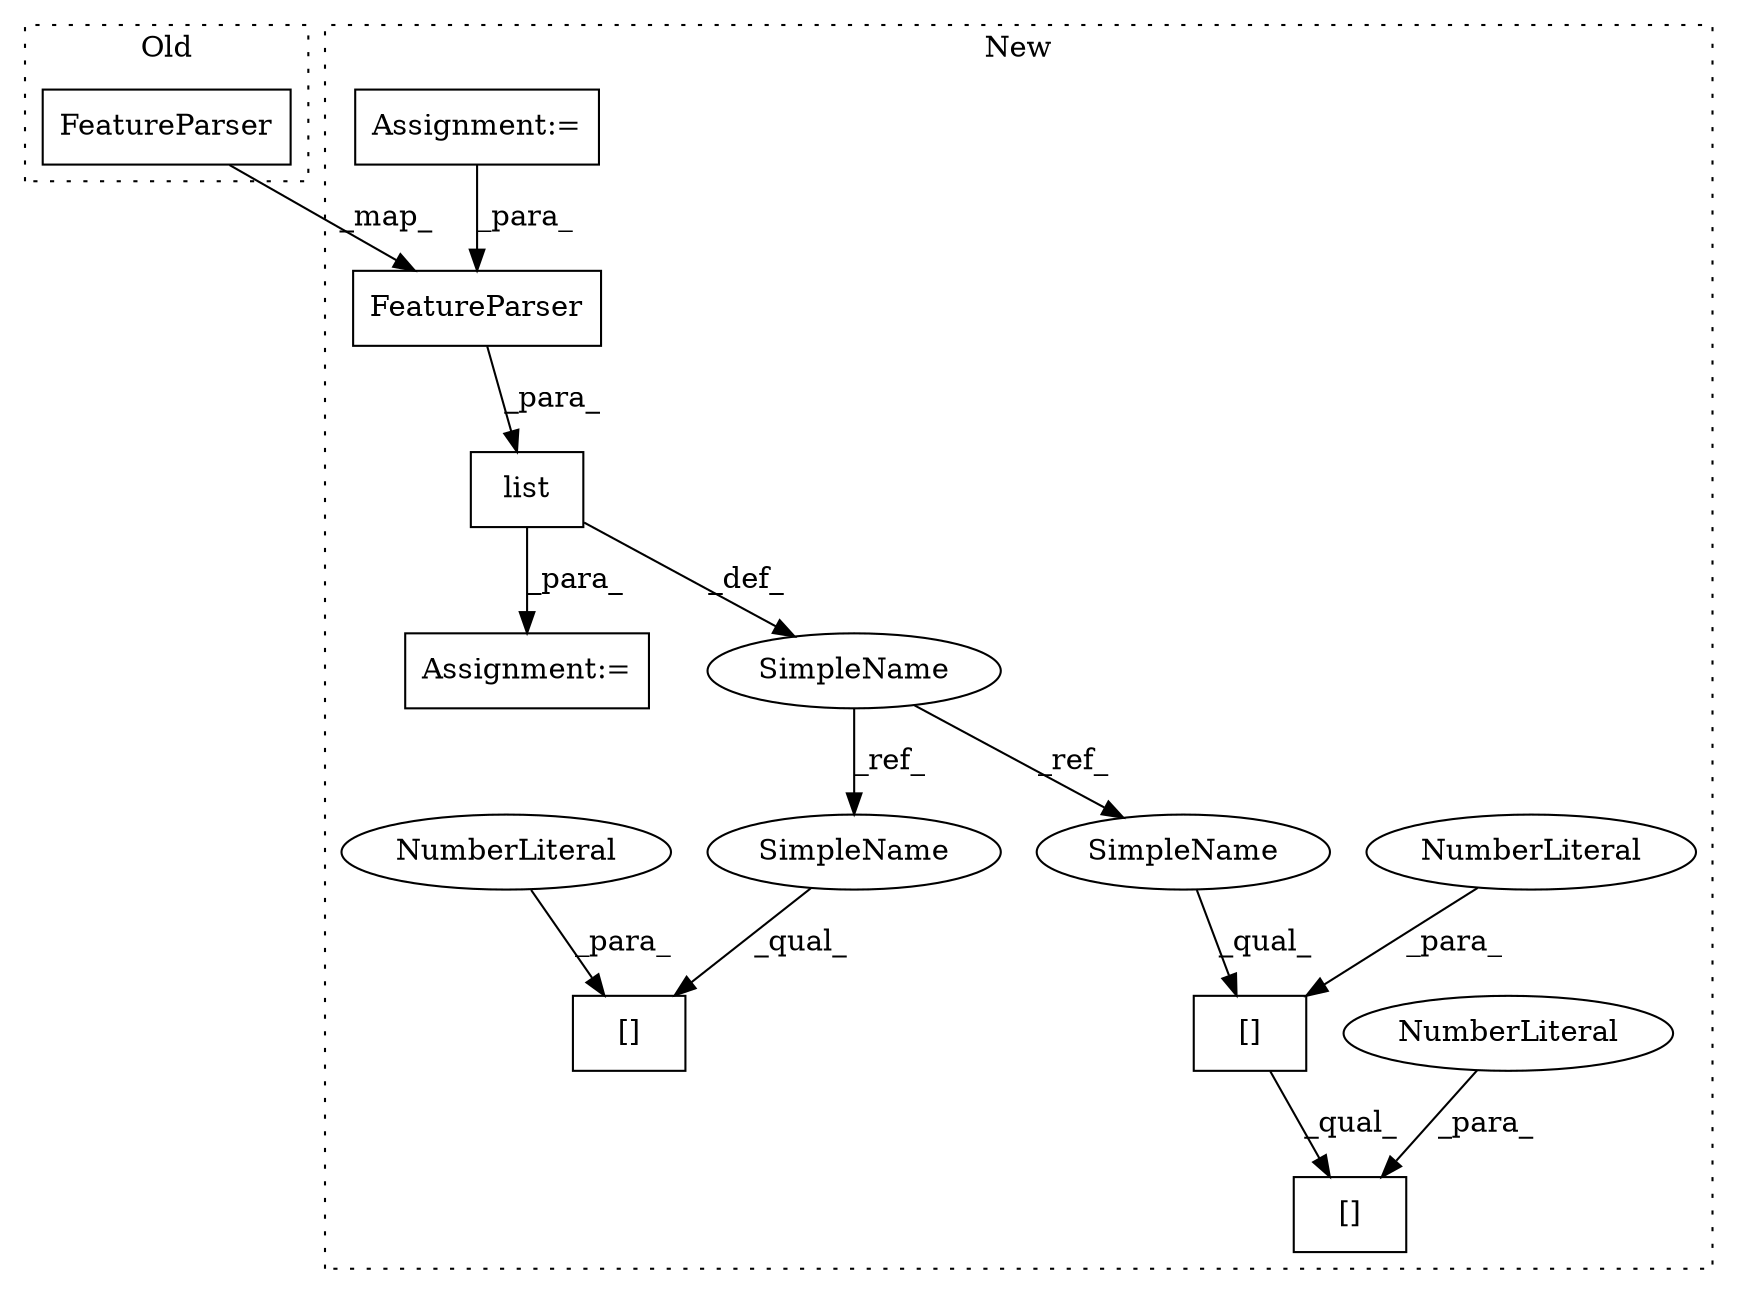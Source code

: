 digraph G {
subgraph cluster0 {
1 [label="FeatureParser" a="32" s="2828,2849" l="14,1" shape="box"];
label = "Old";
style="dotted";
}
subgraph cluster1 {
2 [label="FeatureParser" a="32" s="2900,2921" l="14,1" shape="box"];
3 [label="list" a="32" s="2895,2922" l="5,1" shape="box"];
4 [label="Assignment:=" a="7" s="2971" l="7" shape="box"];
5 [label="[]" a="2" s="3004,3016" l="11,1" shape="box"];
6 [label="NumberLiteral" a="34" s="3015" l="1" shape="ellipse"];
7 [label="[]" a="2" s="3004,3013" l="8,1" shape="box"];
8 [label="NumberLiteral" a="34" s="3012" l="1" shape="ellipse"];
9 [label="[]" a="2" s="2978,2987" l="8,1" shape="box"];
10 [label="NumberLiteral" a="34" s="2986" l="1" shape="ellipse"];
11 [label="SimpleName" a="42" s="2887" l="7" shape="ellipse"];
12 [label="Assignment:=" a="7" s="2874" l="7" shape="box"];
13 [label="SimpleName" a="42" s="2978" l="7" shape="ellipse"];
14 [label="SimpleName" a="42" s="3004" l="7" shape="ellipse"];
label = "New";
style="dotted";
}
1 -> 2 [label="_map_"];
2 -> 3 [label="_para_"];
3 -> 11 [label="_def_"];
3 -> 4 [label="_para_"];
6 -> 5 [label="_para_"];
7 -> 5 [label="_qual_"];
8 -> 7 [label="_para_"];
10 -> 9 [label="_para_"];
11 -> 14 [label="_ref_"];
11 -> 13 [label="_ref_"];
12 -> 2 [label="_para_"];
13 -> 9 [label="_qual_"];
14 -> 7 [label="_qual_"];
}